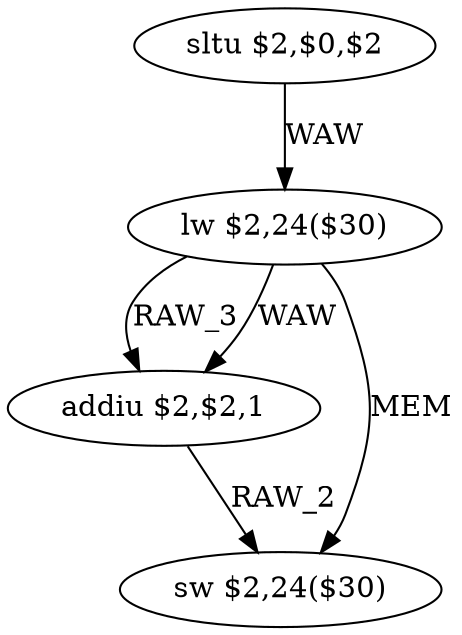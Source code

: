 digraph G1 {
node [shape = ellipse];
i0 [label = "sltu $2,$0,$2"] ;
i0 ->  i1 [label= "WAW"];
i1 [label = "lw $2,24($30)"] ;
i1 ->  i2 [label= "RAW_3"];
i1 ->  i2 [label= "WAW"];
i1 ->  i3 [label= "MEM"];
i2 [label = "addiu $2,$2,1"] ;
i2 ->  i3 [label= "RAW_2"];
i3 [label = "sw $2,24($30)"] ;
}
